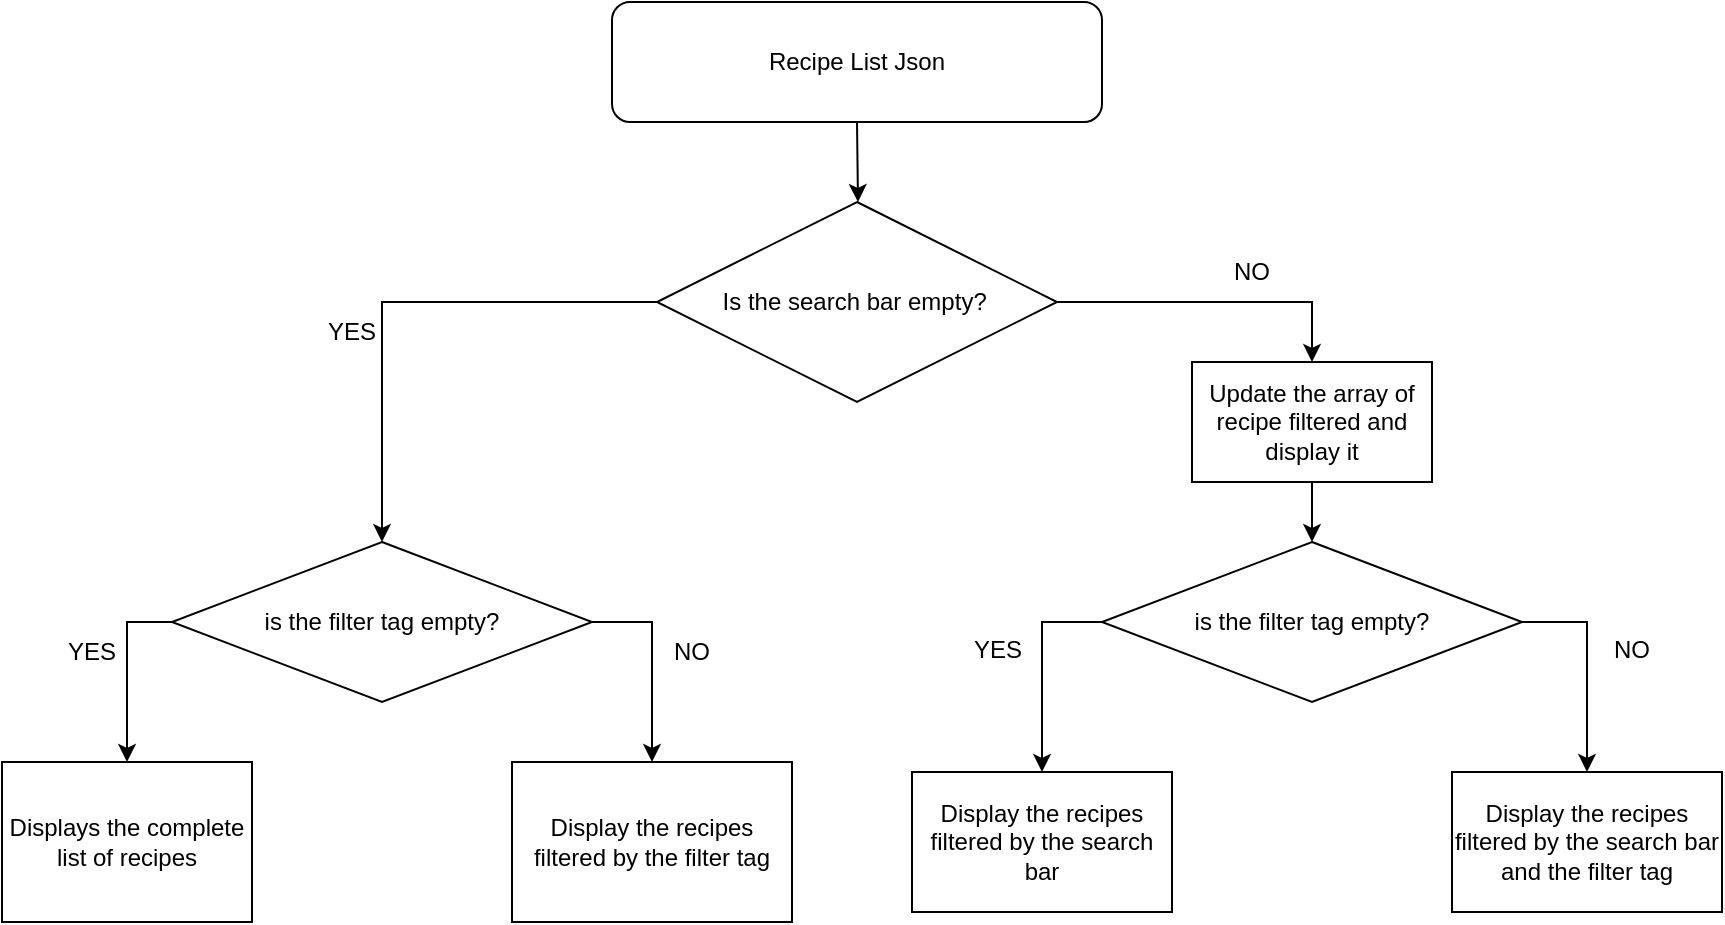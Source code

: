 <mxfile version="16.6.3" type="github">
  <diagram id="wFE0QG_FPsp0jaGvCLVb" name="Page-1">
    <mxGraphModel dx="1381" dy="764" grid="1" gridSize="10" guides="1" tooltips="1" connect="1" arrows="1" fold="1" page="1" pageScale="1" pageWidth="850" pageHeight="1100" math="0" shadow="0">
      <root>
        <mxCell id="0" />
        <mxCell id="1" parent="0" />
        <mxCell id="_r8RPVm86ZSnQvmBtSnM-1" value="Recipe List Json" style="rounded=1;whiteSpace=wrap;html=1;" vertex="1" parent="1">
          <mxGeometry x="320" y="20" width="245" height="60" as="geometry" />
        </mxCell>
        <mxCell id="_r8RPVm86ZSnQvmBtSnM-2" value="" style="endArrow=classic;html=1;rounded=0;exitX=0.5;exitY=1;exitDx=0;exitDy=0;" edge="1" parent="1" source="_r8RPVm86ZSnQvmBtSnM-1">
          <mxGeometry width="50" height="50" relative="1" as="geometry">
            <mxPoint x="400" y="400" as="sourcePoint" />
            <mxPoint x="443" y="120" as="targetPoint" />
          </mxGeometry>
        </mxCell>
        <mxCell id="_r8RPVm86ZSnQvmBtSnM-5" style="edgeStyle=orthogonalEdgeStyle;rounded=0;orthogonalLoop=1;jettySize=auto;html=1;exitX=0;exitY=0.5;exitDx=0;exitDy=0;entryX=0.5;entryY=0;entryDx=0;entryDy=0;" edge="1" parent="1" source="_r8RPVm86ZSnQvmBtSnM-3" target="_r8RPVm86ZSnQvmBtSnM-4">
          <mxGeometry relative="1" as="geometry" />
        </mxCell>
        <mxCell id="_r8RPVm86ZSnQvmBtSnM-6" style="edgeStyle=orthogonalEdgeStyle;rounded=0;orthogonalLoop=1;jettySize=auto;html=1;exitX=1;exitY=0.5;exitDx=0;exitDy=0;entryX=0.5;entryY=0;entryDx=0;entryDy=0;" edge="1" parent="1" source="_r8RPVm86ZSnQvmBtSnM-3" target="_r8RPVm86ZSnQvmBtSnM-12">
          <mxGeometry relative="1" as="geometry" />
        </mxCell>
        <mxCell id="_r8RPVm86ZSnQvmBtSnM-3" value="Is the search bar empty?&amp;nbsp;" style="rhombus;whiteSpace=wrap;html=1;" vertex="1" parent="1">
          <mxGeometry x="342.5" y="120" width="200" height="100" as="geometry" />
        </mxCell>
        <mxCell id="_r8RPVm86ZSnQvmBtSnM-10" style="edgeStyle=orthogonalEdgeStyle;rounded=0;orthogonalLoop=1;jettySize=auto;html=1;exitX=0;exitY=0.5;exitDx=0;exitDy=0;fontColor=#000000;" edge="1" parent="1" source="_r8RPVm86ZSnQvmBtSnM-4" target="_r8RPVm86ZSnQvmBtSnM-9">
          <mxGeometry relative="1" as="geometry" />
        </mxCell>
        <mxCell id="_r8RPVm86ZSnQvmBtSnM-23" style="edgeStyle=orthogonalEdgeStyle;rounded=0;orthogonalLoop=1;jettySize=auto;html=1;exitX=1;exitY=0.5;exitDx=0;exitDy=0;entryX=0.5;entryY=0;entryDx=0;entryDy=0;fontColor=#000000;" edge="1" parent="1" source="_r8RPVm86ZSnQvmBtSnM-4" target="_r8RPVm86ZSnQvmBtSnM-22">
          <mxGeometry relative="1" as="geometry" />
        </mxCell>
        <mxCell id="_r8RPVm86ZSnQvmBtSnM-4" value="is the filter tag empty?" style="rhombus;whiteSpace=wrap;html=1;" vertex="1" parent="1">
          <mxGeometry x="100" y="290" width="210" height="80" as="geometry" />
        </mxCell>
        <mxCell id="_r8RPVm86ZSnQvmBtSnM-7" value="YES" style="text;html=1;strokeColor=none;fillColor=none;align=center;verticalAlign=middle;whiteSpace=wrap;rounded=0;" vertex="1" parent="1">
          <mxGeometry x="160" y="170" width="60" height="30" as="geometry" />
        </mxCell>
        <mxCell id="_r8RPVm86ZSnQvmBtSnM-8" value="NO" style="text;html=1;strokeColor=none;fillColor=none;align=center;verticalAlign=middle;whiteSpace=wrap;rounded=0;fontColor=#000000;" vertex="1" parent="1">
          <mxGeometry x="610" y="140" width="60" height="30" as="geometry" />
        </mxCell>
        <mxCell id="_r8RPVm86ZSnQvmBtSnM-9" value="Displays the complete list of recipes" style="rounded=0;whiteSpace=wrap;html=1;fontColor=#000000;" vertex="1" parent="1">
          <mxGeometry x="15" y="400" width="125" height="80" as="geometry" />
        </mxCell>
        <mxCell id="_r8RPVm86ZSnQvmBtSnM-11" value="YES" style="text;html=1;strokeColor=none;fillColor=none;align=center;verticalAlign=middle;whiteSpace=wrap;rounded=0;fontColor=#000000;" vertex="1" parent="1">
          <mxGeometry x="30" y="330" width="60" height="30" as="geometry" />
        </mxCell>
        <mxCell id="_r8RPVm86ZSnQvmBtSnM-15" style="edgeStyle=orthogonalEdgeStyle;rounded=0;orthogonalLoop=1;jettySize=auto;html=1;exitX=0.5;exitY=1;exitDx=0;exitDy=0;fontColor=#000000;" edge="1" parent="1" source="_r8RPVm86ZSnQvmBtSnM-12" target="_r8RPVm86ZSnQvmBtSnM-14">
          <mxGeometry relative="1" as="geometry" />
        </mxCell>
        <mxCell id="_r8RPVm86ZSnQvmBtSnM-12" value="Update the array of recipe filtered and display it" style="rounded=0;whiteSpace=wrap;html=1;fontColor=#000000;" vertex="1" parent="1">
          <mxGeometry x="610" y="200" width="120" height="60" as="geometry" />
        </mxCell>
        <mxCell id="_r8RPVm86ZSnQvmBtSnM-18" style="edgeStyle=orthogonalEdgeStyle;rounded=0;orthogonalLoop=1;jettySize=auto;html=1;exitX=0;exitY=0.5;exitDx=0;exitDy=0;entryX=0.5;entryY=0;entryDx=0;entryDy=0;fontColor=#000000;" edge="1" parent="1" source="_r8RPVm86ZSnQvmBtSnM-14" target="_r8RPVm86ZSnQvmBtSnM-16">
          <mxGeometry relative="1" as="geometry" />
        </mxCell>
        <mxCell id="_r8RPVm86ZSnQvmBtSnM-20" style="edgeStyle=orthogonalEdgeStyle;rounded=0;orthogonalLoop=1;jettySize=auto;html=1;exitX=1;exitY=0.5;exitDx=0;exitDy=0;fontColor=#000000;" edge="1" parent="1" source="_r8RPVm86ZSnQvmBtSnM-14" target="_r8RPVm86ZSnQvmBtSnM-19">
          <mxGeometry relative="1" as="geometry" />
        </mxCell>
        <mxCell id="_r8RPVm86ZSnQvmBtSnM-14" value="is the filter tag empty?" style="rhombus;whiteSpace=wrap;html=1;" vertex="1" parent="1">
          <mxGeometry x="565" y="290" width="210" height="80" as="geometry" />
        </mxCell>
        <mxCell id="_r8RPVm86ZSnQvmBtSnM-16" value="Display the recipes filtered by the search bar" style="whiteSpace=wrap;html=1;" vertex="1" parent="1">
          <mxGeometry x="470" y="405" width="130" height="70" as="geometry" />
        </mxCell>
        <mxCell id="_r8RPVm86ZSnQvmBtSnM-19" value="Display the recipes filtered by the search bar and the filter tag" style="rounded=0;whiteSpace=wrap;html=1;fontColor=#000000;" vertex="1" parent="1">
          <mxGeometry x="740" y="405" width="135" height="70" as="geometry" />
        </mxCell>
        <mxCell id="_r8RPVm86ZSnQvmBtSnM-22" value="Display the recipes filtered by the filter tag" style="rounded=0;whiteSpace=wrap;html=1;fontColor=#000000;" vertex="1" parent="1">
          <mxGeometry x="270" y="400" width="140" height="80" as="geometry" />
        </mxCell>
        <mxCell id="_r8RPVm86ZSnQvmBtSnM-24" value="NO" style="text;html=1;strokeColor=none;fillColor=none;align=center;verticalAlign=middle;whiteSpace=wrap;rounded=0;fontColor=#000000;" vertex="1" parent="1">
          <mxGeometry x="330" y="330" width="60" height="30" as="geometry" />
        </mxCell>
        <mxCell id="_r8RPVm86ZSnQvmBtSnM-25" value="YES" style="text;html=1;strokeColor=none;fillColor=none;align=center;verticalAlign=middle;whiteSpace=wrap;rounded=0;" vertex="1" parent="1">
          <mxGeometry x="482.5" y="329" width="60" height="30" as="geometry" />
        </mxCell>
        <mxCell id="_r8RPVm86ZSnQvmBtSnM-26" value="NO" style="text;html=1;strokeColor=none;fillColor=none;align=center;verticalAlign=middle;whiteSpace=wrap;rounded=0;fontColor=#000000;" vertex="1" parent="1">
          <mxGeometry x="800" y="329" width="60" height="30" as="geometry" />
        </mxCell>
      </root>
    </mxGraphModel>
  </diagram>
</mxfile>
